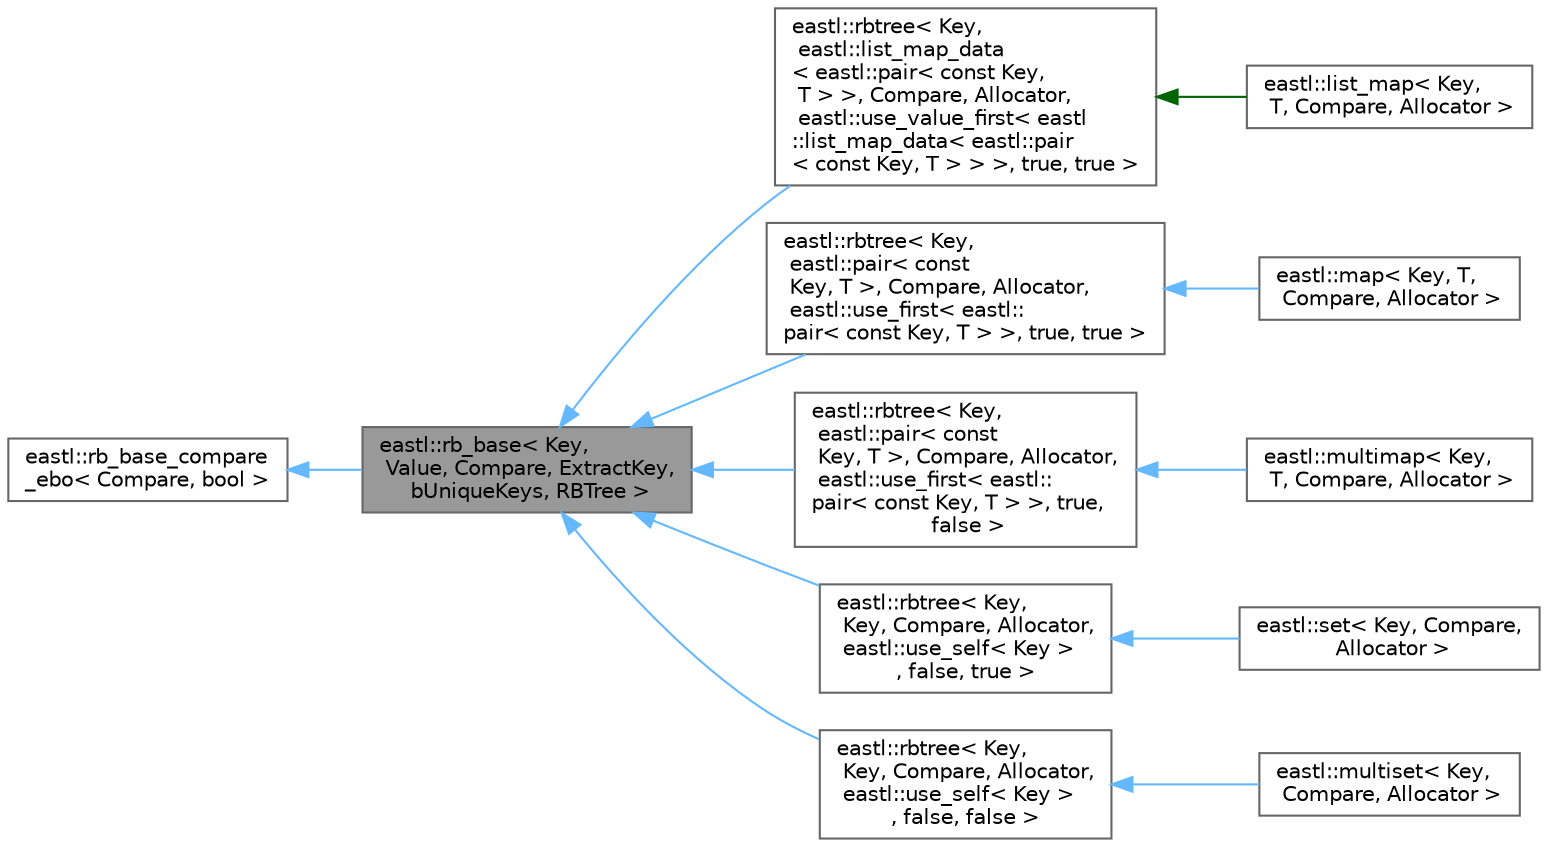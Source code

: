 digraph "eastl::rb_base&lt; Key, Value, Compare, ExtractKey, bUniqueKeys, RBTree &gt;"
{
 // LATEX_PDF_SIZE
  bgcolor="transparent";
  edge [fontname=Helvetica,fontsize=10,labelfontname=Helvetica,labelfontsize=10];
  node [fontname=Helvetica,fontsize=10,shape=box,height=0.2,width=0.4];
  rankdir="LR";
  Node1 [id="Node000001",label="eastl::rb_base\< Key,\l Value, Compare, ExtractKey,\l bUniqueKeys, RBTree \>",height=0.2,width=0.4,color="gray40", fillcolor="grey60", style="filled", fontcolor="black",tooltip=" "];
  Node2 -> Node1 [id="edge12_Node000001_Node000002",dir="back",color="steelblue1",style="solid",tooltip=" "];
  Node2 [id="Node000002",label="eastl::rb_base_compare\l_ebo\< Compare, bool \>",height=0.2,width=0.4,color="gray40", fillcolor="white", style="filled",URL="$structeastl_1_1rb__base__compare__ebo.html",tooltip=" "];
  Node1 -> Node3 [id="edge13_Node000001_Node000003",dir="back",color="steelblue1",style="solid",tooltip=" "];
  Node3 [id="Node000003",label="eastl::rbtree\< Key,\l eastl::list_map_data\l\< eastl::pair\< const Key,\l T \> \>, Compare, Allocator,\l eastl::use_value_first\< eastl\l::list_map_data\< eastl::pair\l\< const Key, T \> \> \>, true, true \>",height=0.2,width=0.4,color="gray40", fillcolor="white", style="filled",URL="$classeastl_1_1rbtree.html",tooltip=" "];
  Node3 -> Node4 [id="edge14_Node000003_Node000004",dir="back",color="darkgreen",style="solid",tooltip=" "];
  Node4 [id="Node000004",label="eastl::list_map\< Key,\l T, Compare, Allocator \>",height=0.2,width=0.4,color="gray40", fillcolor="white", style="filled",URL="$classeastl_1_1list__map.html",tooltip=" "];
  Node1 -> Node5 [id="edge15_Node000001_Node000005",dir="back",color="steelblue1",style="solid",tooltip=" "];
  Node5 [id="Node000005",label="eastl::rbtree\< Key,\l eastl::pair\< const\l Key, T \>, Compare, Allocator,\l eastl::use_first\< eastl::\lpair\< const Key, T \> \>, true, true \>",height=0.2,width=0.4,color="gray40", fillcolor="white", style="filled",URL="$classeastl_1_1rbtree.html",tooltip=" "];
  Node5 -> Node6 [id="edge16_Node000005_Node000006",dir="back",color="steelblue1",style="solid",tooltip=" "];
  Node6 [id="Node000006",label="eastl::map\< Key, T,\l Compare, Allocator \>",height=0.2,width=0.4,color="gray40", fillcolor="white", style="filled",URL="$classeastl_1_1map.html",tooltip=" "];
  Node1 -> Node7 [id="edge17_Node000001_Node000007",dir="back",color="steelblue1",style="solid",tooltip=" "];
  Node7 [id="Node000007",label="eastl::rbtree\< Key,\l eastl::pair\< const\l Key, T \>, Compare, Allocator,\l eastl::use_first\< eastl::\lpair\< const Key, T \> \>, true,\l false \>",height=0.2,width=0.4,color="gray40", fillcolor="white", style="filled",URL="$classeastl_1_1rbtree.html",tooltip=" "];
  Node7 -> Node8 [id="edge18_Node000007_Node000008",dir="back",color="steelblue1",style="solid",tooltip=" "];
  Node8 [id="Node000008",label="eastl::multimap\< Key,\l T, Compare, Allocator \>",height=0.2,width=0.4,color="gray40", fillcolor="white", style="filled",URL="$classeastl_1_1multimap.html",tooltip=" "];
  Node1 -> Node9 [id="edge19_Node000001_Node000009",dir="back",color="steelblue1",style="solid",tooltip=" "];
  Node9 [id="Node000009",label="eastl::rbtree\< Key,\l Key, Compare, Allocator,\l eastl::use_self\< Key \>\l, false, true \>",height=0.2,width=0.4,color="gray40", fillcolor="white", style="filled",URL="$classeastl_1_1rbtree.html",tooltip=" "];
  Node9 -> Node10 [id="edge20_Node000009_Node000010",dir="back",color="steelblue1",style="solid",tooltip=" "];
  Node10 [id="Node000010",label="eastl::set\< Key, Compare,\l Allocator \>",height=0.2,width=0.4,color="gray40", fillcolor="white", style="filled",URL="$classeastl_1_1set.html",tooltip=" "];
  Node1 -> Node11 [id="edge21_Node000001_Node000011",dir="back",color="steelblue1",style="solid",tooltip=" "];
  Node11 [id="Node000011",label="eastl::rbtree\< Key,\l Key, Compare, Allocator,\l eastl::use_self\< Key \>\l, false, false \>",height=0.2,width=0.4,color="gray40", fillcolor="white", style="filled",URL="$classeastl_1_1rbtree.html",tooltip=" "];
  Node11 -> Node12 [id="edge22_Node000011_Node000012",dir="back",color="steelblue1",style="solid",tooltip=" "];
  Node12 [id="Node000012",label="eastl::multiset\< Key,\l Compare, Allocator \>",height=0.2,width=0.4,color="gray40", fillcolor="white", style="filled",URL="$classeastl_1_1multiset.html",tooltip=" "];
}

